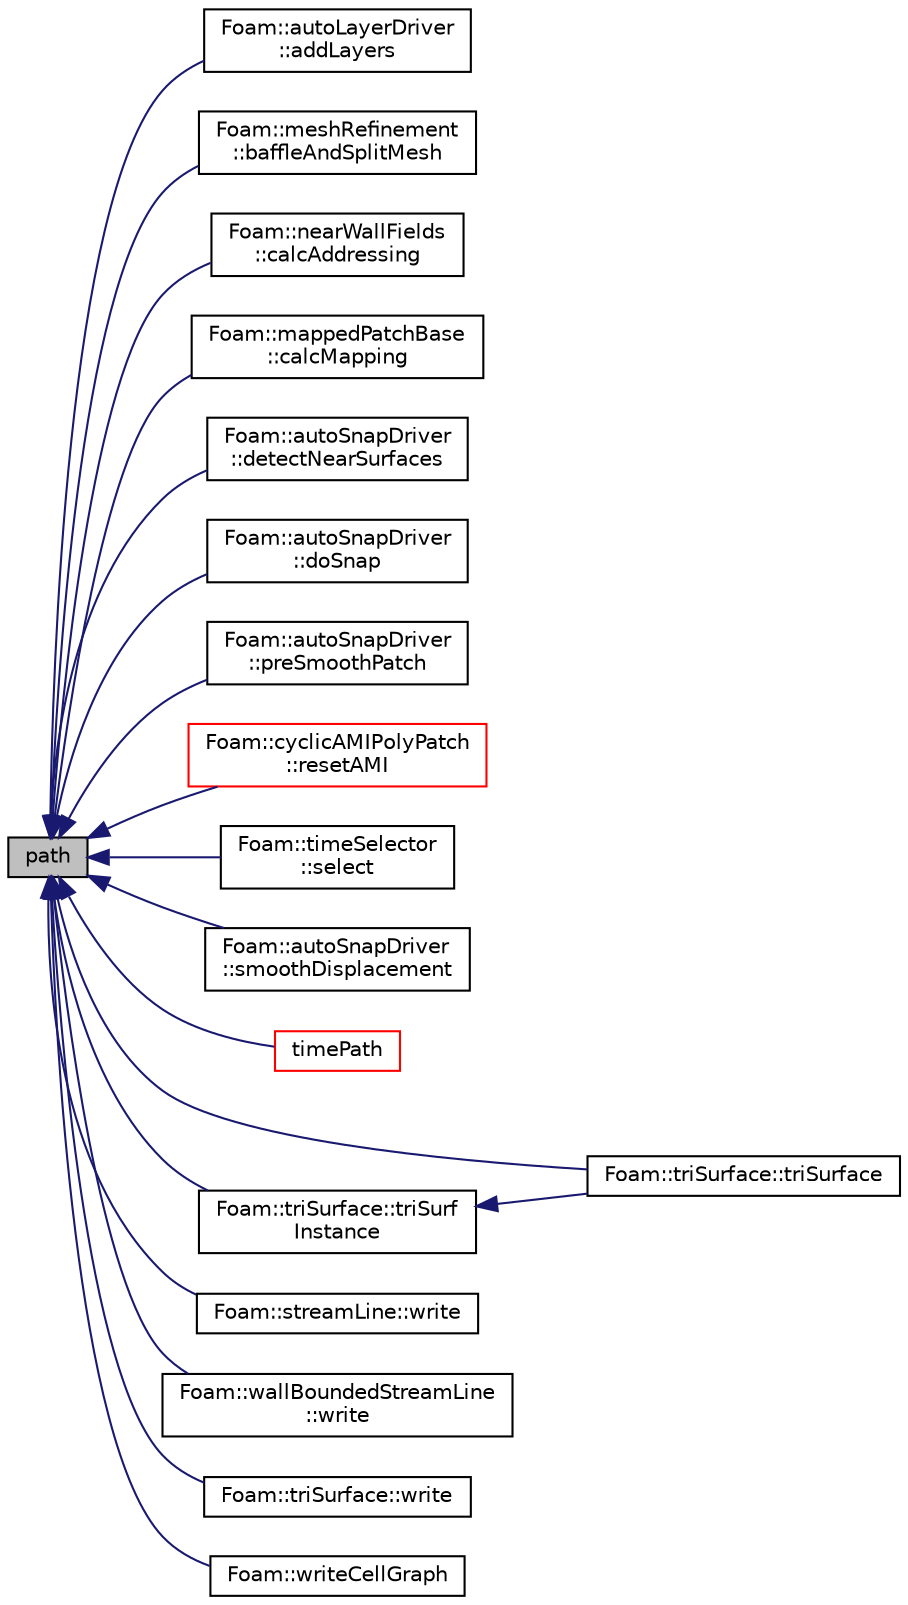 digraph "path"
{
  bgcolor="transparent";
  edge [fontname="Helvetica",fontsize="10",labelfontname="Helvetica",labelfontsize="10"];
  node [fontname="Helvetica",fontsize="10",shape=record];
  rankdir="LR";
  Node1 [label="path",height=0.2,width=0.4,color="black", fillcolor="grey75", style="filled", fontcolor="black"];
  Node1 -> Node2 [dir="back",color="midnightblue",fontsize="10",style="solid",fontname="Helvetica"];
  Node2 [label="Foam::autoLayerDriver\l::addLayers",height=0.2,width=0.4,color="black",URL="$a00084.html#a2654851d1ffedc26e8ff1424f7097ba6",tooltip="Add cell layers. "];
  Node1 -> Node3 [dir="back",color="midnightblue",fontsize="10",style="solid",fontname="Helvetica"];
  Node3 [label="Foam::meshRefinement\l::baffleAndSplitMesh",height=0.2,width=0.4,color="black",URL="$a01469.html#acb8d36155594ec3a96e6b94925c85881",tooltip="Split off unreachable areas of mesh. "];
  Node1 -> Node4 [dir="back",color="midnightblue",fontsize="10",style="solid",fontname="Helvetica"];
  Node4 [label="Foam::nearWallFields\l::calcAddressing",height=0.2,width=0.4,color="black",URL="$a01580.html#a7097a017d4eac4116d58a3cdbf507891",tooltip="Calculate addressing from cells back to patch faces. "];
  Node1 -> Node5 [dir="back",color="midnightblue",fontsize="10",style="solid",fontname="Helvetica"];
  Node5 [label="Foam::mappedPatchBase\l::calcMapping",height=0.2,width=0.4,color="black",URL="$a01420.html#a855421729b0363f1d9b0341a153f12b1",tooltip="Calculate mapping. "];
  Node1 -> Node6 [dir="back",color="midnightblue",fontsize="10",style="solid",fontname="Helvetica"];
  Node6 [label="Foam::autoSnapDriver\l::detectNearSurfaces",height=0.2,width=0.4,color="black",URL="$a00088.html#a1f0aa6841e7a037db0a22342f828e761",tooltip="Per patch point override displacement if in gap situation. "];
  Node1 -> Node7 [dir="back",color="midnightblue",fontsize="10",style="solid",fontname="Helvetica"];
  Node7 [label="Foam::autoSnapDriver\l::doSnap",height=0.2,width=0.4,color="black",URL="$a00088.html#adf0870a8be4483ecdb73b26b20d027ee"];
  Node1 -> Node8 [dir="back",color="midnightblue",fontsize="10",style="solid",fontname="Helvetica"];
  Node8 [label="Foam::autoSnapDriver\l::preSmoothPatch",height=0.2,width=0.4,color="black",URL="$a00088.html#a5328524e4037f1f8ecb542c16492d6b9",tooltip="Smooth the mesh (patch and internal) to increase visibility. "];
  Node1 -> Node9 [dir="back",color="midnightblue",fontsize="10",style="solid",fontname="Helvetica"];
  Node9 [label="Foam::cyclicAMIPolyPatch\l::resetAMI",height=0.2,width=0.4,color="red",URL="$a00474.html#ac378774325ececbf6413adfeeaa2a68f",tooltip="Reset the AMI interpolator. "];
  Node1 -> Node10 [dir="back",color="midnightblue",fontsize="10",style="solid",fontname="Helvetica"];
  Node10 [label="Foam::timeSelector\l::select",height=0.2,width=0.4,color="black",URL="$a02612.html#aff23faf6fd7ed47ea9628c6daa0d16ab",tooltip="Return the set of times selected based on the argList options. "];
  Node1 -> Node11 [dir="back",color="midnightblue",fontsize="10",style="solid",fontname="Helvetica"];
  Node11 [label="Foam::autoSnapDriver\l::smoothDisplacement",height=0.2,width=0.4,color="black",URL="$a00088.html#a8e306cb82a0529b700de58b7f164e657",tooltip="Smooth the displacement field to the internal. "];
  Node1 -> Node12 [dir="back",color="midnightblue",fontsize="10",style="solid",fontname="Helvetica"];
  Node12 [label="timePath",height=0.2,width=0.4,color="red",URL="$a02606.html#aaa23ffa3c0097d1ee601ffba3a9dee8b",tooltip="Return current time path. "];
  Node1 -> Node13 [dir="back",color="midnightblue",fontsize="10",style="solid",fontname="Helvetica"];
  Node13 [label="Foam::triSurface::triSurface",height=0.2,width=0.4,color="black",URL="$a02679.html#a1e801ccbd13f3043e0d37b3a07cddc9a",tooltip="Construct from objectRegistry. "];
  Node1 -> Node14 [dir="back",color="midnightblue",fontsize="10",style="solid",fontname="Helvetica"];
  Node14 [label="Foam::triSurface::triSurf\lInstance",height=0.2,width=0.4,color="black",URL="$a02679.html#a1ab8d8beae9ae13c09674c78df71224a",tooltip="Name of triSurface directory to use. "];
  Node14 -> Node13 [dir="back",color="midnightblue",fontsize="10",style="solid",fontname="Helvetica"];
  Node1 -> Node15 [dir="back",color="midnightblue",fontsize="10",style="solid",fontname="Helvetica"];
  Node15 [label="Foam::streamLine::write",height=0.2,width=0.4,color="black",URL="$a02452.html#aac759501cf6c7895a70eecbef0226ae1",tooltip="Calculate the field average data and write. "];
  Node1 -> Node16 [dir="back",color="midnightblue",fontsize="10",style="solid",fontname="Helvetica"];
  Node16 [label="Foam::wallBoundedStreamLine\l::write",height=0.2,width=0.4,color="black",URL="$a02825.html#aac759501cf6c7895a70eecbef0226ae1",tooltip="Calculate the field average data and write. "];
  Node1 -> Node17 [dir="back",color="midnightblue",fontsize="10",style="solid",fontname="Helvetica"];
  Node17 [label="Foam::triSurface::write",height=0.2,width=0.4,color="black",URL="$a02679.html#a1f84b402c96b3dea5423fb68b440e06d",tooltip="Write to database. "];
  Node1 -> Node18 [dir="back",color="midnightblue",fontsize="10",style="solid",fontname="Helvetica"];
  Node18 [label="Foam::writeCellGraph",height=0.2,width=0.4,color="black",URL="$a10725.html#a47137e670f997e073d939332ed3b14f8"];
}
